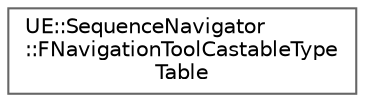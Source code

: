 digraph "Graphical Class Hierarchy"
{
 // INTERACTIVE_SVG=YES
 // LATEX_PDF_SIZE
  bgcolor="transparent";
  edge [fontname=Helvetica,fontsize=10,labelfontname=Helvetica,labelfontsize=10];
  node [fontname=Helvetica,fontsize=10,shape=box,height=0.2,width=0.4];
  rankdir="LR";
  Node0 [id="Node000000",label="UE::SequenceNavigator\l::FNavigationToolCastableType\lTable",height=0.2,width=0.4,color="grey40", fillcolor="white", style="filled",URL="$d7/db7/structUE_1_1SequenceNavigator_1_1FNavigationToolCastableTypeTable.html",tooltip=" "];
}
